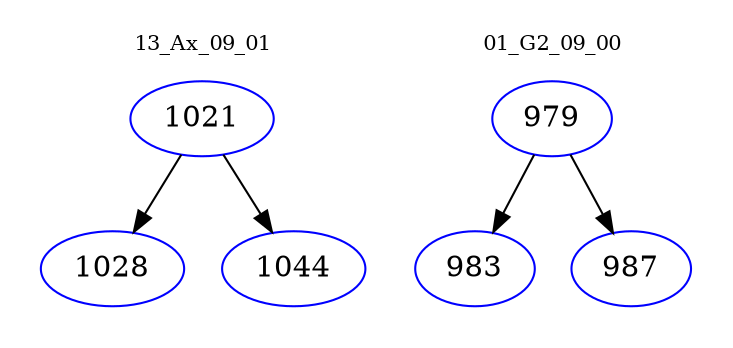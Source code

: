 digraph{
subgraph cluster_0 {
color = white
label = "13_Ax_09_01";
fontsize=10;
T0_1021 [label="1021", color="blue"]
T0_1021 -> T0_1028 [color="black"]
T0_1028 [label="1028", color="blue"]
T0_1021 -> T0_1044 [color="black"]
T0_1044 [label="1044", color="blue"]
}
subgraph cluster_1 {
color = white
label = "01_G2_09_00";
fontsize=10;
T1_979 [label="979", color="blue"]
T1_979 -> T1_983 [color="black"]
T1_983 [label="983", color="blue"]
T1_979 -> T1_987 [color="black"]
T1_987 [label="987", color="blue"]
}
}
